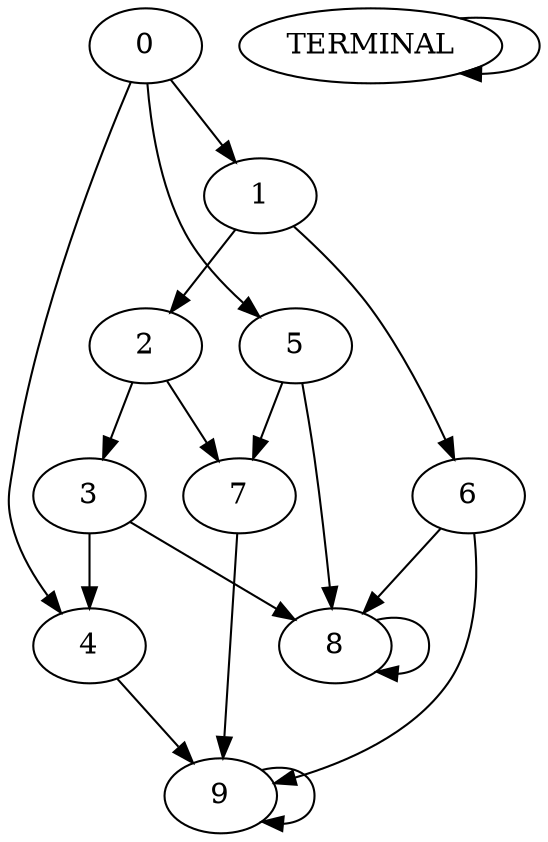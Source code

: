 digraph "Petersen graph" {
0;
1;
4;
5;
2;
6;
3;
7;
8;
9;
TERMINAL;
0 -> 1;
0 -> 4;
0 -> 5;
1 -> 2;
1 -> 6;
4 -> 9;
5 -> 7;
5 -> 8;
2 -> 3;
2 -> 7;
6 -> 8;
6 -> 9;
3 -> 4;
3 -> 8;
7 -> 9;
8 -> 8;
9 -> 9;
TERMINAL -> TERMINAL;
}
